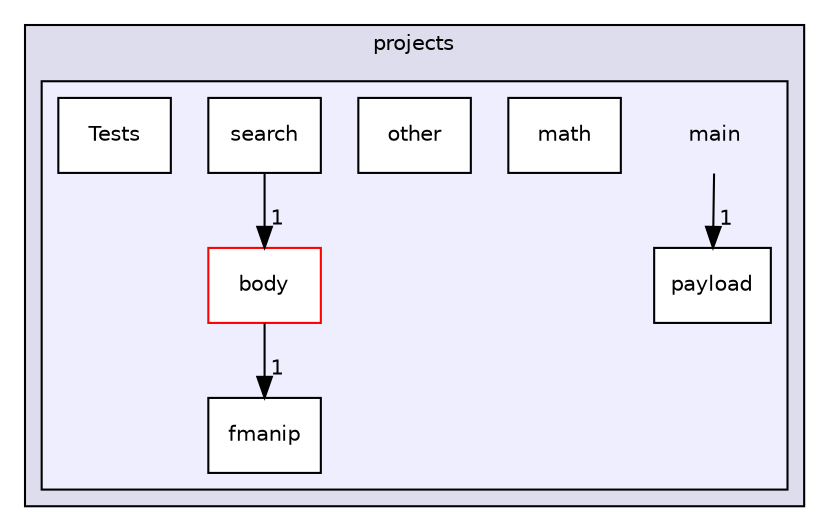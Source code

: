 digraph "projects/main" {
  compound=true
  node [ fontsize="10", fontname="Helvetica"];
  edge [ labelfontsize="10", labelfontname="Helvetica"];
  subgraph clusterdir_a9ec1ef424966475f993eb98877e3088 {
    graph [ bgcolor="#ddddee", pencolor="black", label="projects" fontname="Helvetica", fontsize="10", URL="dir_a9ec1ef424966475f993eb98877e3088.html"]
  subgraph clusterdir_56d0f84b48b9db9f67b627c814b26b94 {
    graph [ bgcolor="#eeeeff", pencolor="black", label="" URL="dir_56d0f84b48b9db9f67b627c814b26b94.html"];
    dir_56d0f84b48b9db9f67b627c814b26b94 [shape=plaintext label="main"];
    dir_a79966bf88cfe707aaa789b85a1f9fd7 [shape=box label="body" color="red" fillcolor="white" style="filled" URL="dir_a79966bf88cfe707aaa789b85a1f9fd7.html"];
    dir_916a21b5658e9f82b6c102083cf14ff4 [shape=box label="fmanip" color="black" fillcolor="white" style="filled" URL="dir_916a21b5658e9f82b6c102083cf14ff4.html"];
    dir_820a6a28f6e219c75b936bc224303214 [shape=box label="math" color="black" fillcolor="white" style="filled" URL="dir_820a6a28f6e219c75b936bc224303214.html"];
    dir_06093271616e191aa55bc2141339fc71 [shape=box label="other" color="black" fillcolor="white" style="filled" URL="dir_06093271616e191aa55bc2141339fc71.html"];
    dir_6637ddd0ea26a40807c0c429504c9179 [shape=box label="payload" color="black" fillcolor="white" style="filled" URL="dir_6637ddd0ea26a40807c0c429504c9179.html"];
    dir_87a863faf9df6557f359263ca590bcc8 [shape=box label="search" color="black" fillcolor="white" style="filled" URL="dir_87a863faf9df6557f359263ca590bcc8.html"];
    dir_8479ff0d216aa49630c993ec16584a50 [shape=box label="Tests" color="black" fillcolor="white" style="filled" URL="dir_8479ff0d216aa49630c993ec16584a50.html"];
  }
  }
  dir_56d0f84b48b9db9f67b627c814b26b94->dir_6637ddd0ea26a40807c0c429504c9179 [headlabel="1", labeldistance=1.5 headhref="dir_000001_000008.html"];
  dir_87a863faf9df6557f359263ca590bcc8->dir_a79966bf88cfe707aaa789b85a1f9fd7 [headlabel="1", labeldistance=1.5 headhref="dir_000004_000002.html"];
  dir_a79966bf88cfe707aaa789b85a1f9fd7->dir_916a21b5658e9f82b6c102083cf14ff4 [headlabel="1", labeldistance=1.5 headhref="dir_000002_000005.html"];
}
